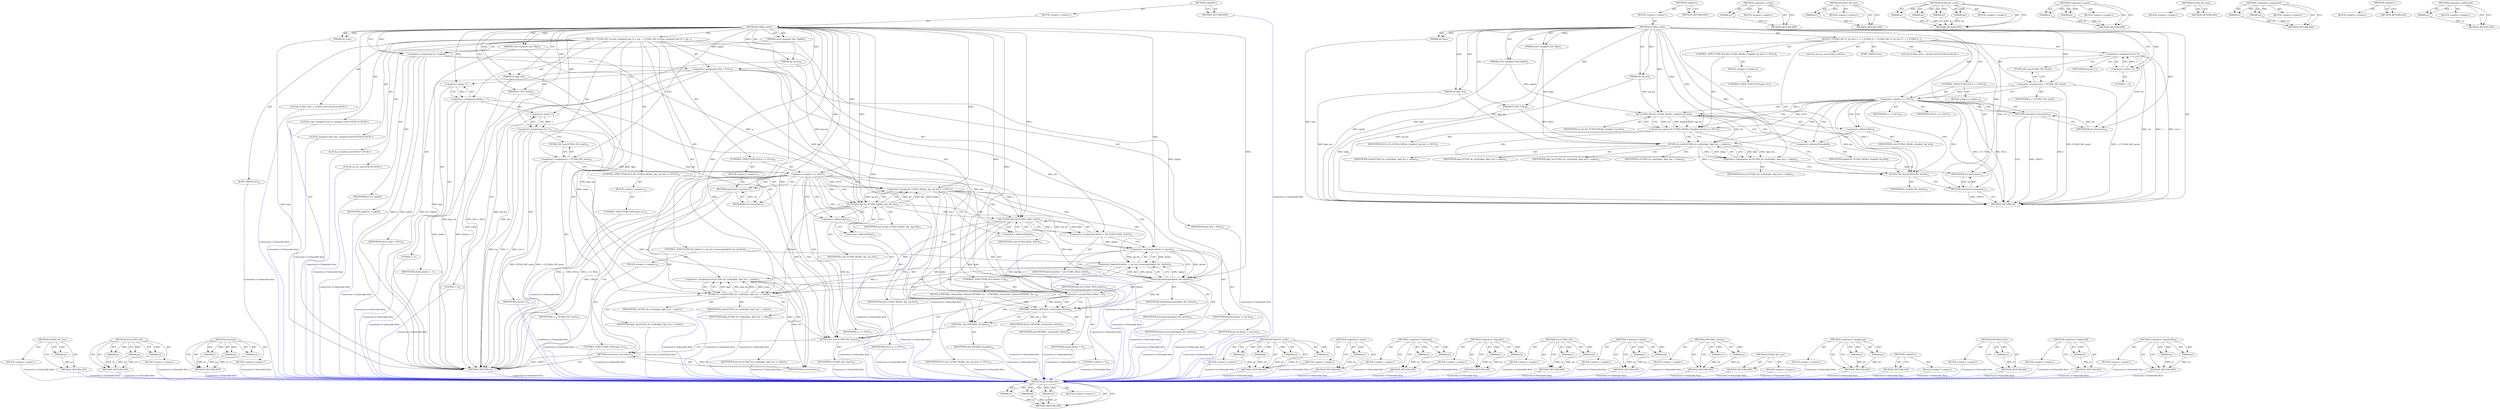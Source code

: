 digraph "&lt;operator&gt;.greaterThan" {
vulnerable_95 [label=<(METHOD,d2i_ECDSA_SIG)>];
vulnerable_96 [label=<(PARAM,p1)>];
vulnerable_97 [label=<(PARAM,p2)>];
vulnerable_98 [label=<(PARAM,p3)>];
vulnerable_99 [label=<(BLOCK,&lt;empty&gt;,&lt;empty&gt;)>];
vulnerable_100 [label=<(METHOD_RETURN,ANY)>];
vulnerable_6 [label=<(METHOD,&lt;global&gt;)<SUB>1</SUB>>];
vulnerable_7 [label=<(BLOCK,&lt;empty&gt;,&lt;empty&gt;)<SUB>1</SUB>>];
vulnerable_8 [label=<(METHOD,ECDSA_verify)<SUB>1</SUB>>];
vulnerable_9 [label=<(PARAM,int type)<SUB>1</SUB>>];
vulnerable_10 [label=<(PARAM,const unsigned char *dgst)<SUB>1</SUB>>];
vulnerable_11 [label=<(PARAM,int dgst_len)<SUB>1</SUB>>];
vulnerable_12 [label=<(PARAM,const unsigned char *sigbuf)<SUB>2</SUB>>];
vulnerable_13 [label=<(PARAM,int sig_len)<SUB>2</SUB>>];
vulnerable_14 [label=<(PARAM,EC_KEY *eckey)<SUB>2</SUB>>];
vulnerable_15 [label=<(BLOCK,{
 	ECDSA_SIG *s;
 	int ret=-1;
 
 	s = ECDSA_S...,{
 	ECDSA_SIG *s;
 	int ret=-1;
 
 	s = ECDSA_S...)<SUB>3</SUB>>];
vulnerable_16 [label="<(LOCAL,ECDSA_SIG* s: ECDSA_SIG*)<SUB>4</SUB>>"];
vulnerable_17 [label="<(LOCAL,int ret: int)<SUB>5</SUB>>"];
vulnerable_18 [label=<(&lt;operator&gt;.assignment,ret=-1)<SUB>5</SUB>>];
vulnerable_19 [label=<(IDENTIFIER,ret,ret=-1)<SUB>5</SUB>>];
vulnerable_20 [label=<(&lt;operator&gt;.minus,-1)<SUB>5</SUB>>];
vulnerable_21 [label=<(LITERAL,1,-1)<SUB>5</SUB>>];
vulnerable_22 [label=<(&lt;operator&gt;.assignment,s = ECDSA_SIG_new())<SUB>7</SUB>>];
vulnerable_23 [label=<(IDENTIFIER,s,s = ECDSA_SIG_new())<SUB>7</SUB>>];
vulnerable_24 [label=<(ECDSA_SIG_new,ECDSA_SIG_new())<SUB>7</SUB>>];
vulnerable_25 [label=<(CONTROL_STRUCTURE,IF,if (s == NULL))<SUB>8</SUB>>];
vulnerable_26 [label=<(&lt;operator&gt;.equals,s == NULL)<SUB>8</SUB>>];
vulnerable_27 [label=<(IDENTIFIER,s,s == NULL)<SUB>8</SUB>>];
vulnerable_28 [label=<(IDENTIFIER,NULL,s == NULL)<SUB>8</SUB>>];
vulnerable_29 [label=<(BLOCK,&lt;empty&gt;,&lt;empty&gt;)<SUB>8</SUB>>];
vulnerable_30 [label=<(RETURN,return(ret);,return(ret);)<SUB>8</SUB>>];
vulnerable_31 [label=<(IDENTIFIER,ret,return(ret);)<SUB>8</SUB>>];
vulnerable_32 [label=<(CONTROL_STRUCTURE,IF,if (d2i_ECDSA_SIG(&amp;s, &amp;sigbuf, sig_len) == NULL))<SUB>9</SUB>>];
vulnerable_33 [label=<(&lt;operator&gt;.equals,d2i_ECDSA_SIG(&amp;s, &amp;sigbuf, sig_len) == NULL)<SUB>9</SUB>>];
vulnerable_34 [label=<(d2i_ECDSA_SIG,d2i_ECDSA_SIG(&amp;s, &amp;sigbuf, sig_len))<SUB>9</SUB>>];
vulnerable_35 [label=<(&lt;operator&gt;.addressOf,&amp;s)<SUB>9</SUB>>];
vulnerable_36 [label=<(IDENTIFIER,s,d2i_ECDSA_SIG(&amp;s, &amp;sigbuf, sig_len))<SUB>9</SUB>>];
vulnerable_37 [label=<(&lt;operator&gt;.addressOf,&amp;sigbuf)<SUB>9</SUB>>];
vulnerable_38 [label=<(IDENTIFIER,sigbuf,d2i_ECDSA_SIG(&amp;s, &amp;sigbuf, sig_len))<SUB>9</SUB>>];
vulnerable_39 [label=<(IDENTIFIER,sig_len,d2i_ECDSA_SIG(&amp;s, &amp;sigbuf, sig_len))<SUB>9</SUB>>];
vulnerable_40 [label=<(IDENTIFIER,NULL,d2i_ECDSA_SIG(&amp;s, &amp;sigbuf, sig_len) == NULL)<SUB>9</SUB>>];
vulnerable_41 [label=<(BLOCK,&lt;empty&gt;,&lt;empty&gt;)<SUB>9</SUB>>];
vulnerable_42 [label=<(CONTROL_STRUCTURE,GOTO,goto err;)<SUB>9</SUB>>];
vulnerable_43 [label=<(&lt;operator&gt;.assignment,ret=ECDSA_do_verify(dgst, dgst_len, s, eckey))<SUB>10</SUB>>];
vulnerable_44 [label=<(IDENTIFIER,ret,ret=ECDSA_do_verify(dgst, dgst_len, s, eckey))<SUB>10</SUB>>];
vulnerable_45 [label=<(ECDSA_do_verify,ECDSA_do_verify(dgst, dgst_len, s, eckey))<SUB>10</SUB>>];
vulnerable_46 [label=<(IDENTIFIER,dgst,ECDSA_do_verify(dgst, dgst_len, s, eckey))<SUB>10</SUB>>];
vulnerable_47 [label=<(IDENTIFIER,dgst_len,ECDSA_do_verify(dgst, dgst_len, s, eckey))<SUB>10</SUB>>];
vulnerable_48 [label=<(IDENTIFIER,s,ECDSA_do_verify(dgst, dgst_len, s, eckey))<SUB>10</SUB>>];
vulnerable_49 [label=<(IDENTIFIER,eckey,ECDSA_do_verify(dgst, dgst_len, s, eckey))<SUB>10</SUB>>];
vulnerable_50 [label=<(JUMP_TARGET,err)<SUB>11</SUB>>];
vulnerable_51 [label=<(ECDSA_SIG_free,ECDSA_SIG_free(s))<SUB>12</SUB>>];
vulnerable_52 [label=<(IDENTIFIER,s,ECDSA_SIG_free(s))<SUB>12</SUB>>];
vulnerable_53 [label=<(RETURN,return(ret);,return(ret);)<SUB>13</SUB>>];
vulnerable_54 [label=<(IDENTIFIER,ret,return(ret);)<SUB>13</SUB>>];
vulnerable_55 [label=<(METHOD_RETURN,int)<SUB>1</SUB>>];
vulnerable_57 [label=<(METHOD_RETURN,ANY)<SUB>1</SUB>>];
vulnerable_83 [label=<(METHOD,&lt;operator&gt;.minus)>];
vulnerable_84 [label=<(PARAM,p1)>];
vulnerable_85 [label=<(BLOCK,&lt;empty&gt;,&lt;empty&gt;)>];
vulnerable_86 [label=<(METHOD_RETURN,ANY)>];
vulnerable_112 [label=<(METHOD,ECDSA_SIG_free)>];
vulnerable_113 [label=<(PARAM,p1)>];
vulnerable_114 [label=<(BLOCK,&lt;empty&gt;,&lt;empty&gt;)>];
vulnerable_115 [label=<(METHOD_RETURN,ANY)>];
vulnerable_105 [label=<(METHOD,ECDSA_do_verify)>];
vulnerable_106 [label=<(PARAM,p1)>];
vulnerable_107 [label=<(PARAM,p2)>];
vulnerable_108 [label=<(PARAM,p3)>];
vulnerable_109 [label=<(PARAM,p4)>];
vulnerable_110 [label=<(BLOCK,&lt;empty&gt;,&lt;empty&gt;)>];
vulnerable_111 [label=<(METHOD_RETURN,ANY)>];
vulnerable_90 [label=<(METHOD,&lt;operator&gt;.equals)>];
vulnerable_91 [label=<(PARAM,p1)>];
vulnerable_92 [label=<(PARAM,p2)>];
vulnerable_93 [label=<(BLOCK,&lt;empty&gt;,&lt;empty&gt;)>];
vulnerable_94 [label=<(METHOD_RETURN,ANY)>];
vulnerable_87 [label=<(METHOD,ECDSA_SIG_new)>];
vulnerable_88 [label=<(BLOCK,&lt;empty&gt;,&lt;empty&gt;)>];
vulnerable_89 [label=<(METHOD_RETURN,ANY)>];
vulnerable_78 [label=<(METHOD,&lt;operator&gt;.assignment)>];
vulnerable_79 [label=<(PARAM,p1)>];
vulnerable_80 [label=<(PARAM,p2)>];
vulnerable_81 [label=<(BLOCK,&lt;empty&gt;,&lt;empty&gt;)>];
vulnerable_82 [label=<(METHOD_RETURN,ANY)>];
vulnerable_72 [label=<(METHOD,&lt;global&gt;)<SUB>1</SUB>>];
vulnerable_73 [label=<(BLOCK,&lt;empty&gt;,&lt;empty&gt;)>];
vulnerable_74 [label=<(METHOD_RETURN,ANY)>];
vulnerable_101 [label=<(METHOD,&lt;operator&gt;.addressOf)>];
vulnerable_102 [label=<(PARAM,p1)>];
vulnerable_103 [label=<(BLOCK,&lt;empty&gt;,&lt;empty&gt;)>];
vulnerable_104 [label=<(METHOD_RETURN,ANY)>];
fixed_187 [label=<(METHOD,ECDSA_SIG_free)>];
fixed_188 [label=<(PARAM,p1)>];
fixed_189 [label=<(BLOCK,&lt;empty&gt;,&lt;empty&gt;)>];
fixed_190 [label=<(METHOD_RETURN,ANY)>];
fixed_135 [label=<(METHOD,d2i_ECDSA_SIG)>];
fixed_136 [label=<(PARAM,p1)>];
fixed_137 [label=<(PARAM,p2)>];
fixed_138 [label=<(PARAM,p3)>];
fixed_139 [label=<(BLOCK,&lt;empty&gt;,&lt;empty&gt;)>];
fixed_140 [label=<(METHOD_RETURN,ANY)>];
fixed_160 [label=<(METHOD,memcmp)>];
fixed_161 [label=<(PARAM,p1)>];
fixed_162 [label=<(PARAM,p2)>];
fixed_163 [label=<(PARAM,p3)>];
fixed_164 [label=<(BLOCK,&lt;empty&gt;,&lt;empty&gt;)>];
fixed_165 [label=<(METHOD_RETURN,ANY)>];
fixed_6 [label=<(METHOD,&lt;global&gt;)<SUB>1</SUB>>];
fixed_7 [label=<(BLOCK,&lt;empty&gt;,&lt;empty&gt;)<SUB>1</SUB>>];
fixed_8 [label=<(METHOD,ECDSA_verify)<SUB>1</SUB>>];
fixed_9 [label=<(PARAM,int type)<SUB>1</SUB>>];
fixed_10 [label=<(PARAM,const unsigned char *dgst)<SUB>1</SUB>>];
fixed_11 [label=<(PARAM,int dgst_len)<SUB>1</SUB>>];
fixed_12 [label=<(PARAM,const unsigned char *sigbuf)<SUB>2</SUB>>];
fixed_13 [label=<(PARAM,int sig_len)<SUB>2</SUB>>];
fixed_14 [label=<(PARAM,EC_KEY *eckey)<SUB>2</SUB>>];
fixed_15 [label=<(BLOCK,{
 	ECDSA_SIG *s;
	const unsigned char *p = sig...,{
 	ECDSA_SIG *s;
	const unsigned char *p = sig...)<SUB>3</SUB>>];
fixed_16 [label="<(LOCAL,ECDSA_SIG* s: ECDSA_SIG*)<SUB>4</SUB>>"];
fixed_17 [label="<(LOCAL,const unsigned char* p: unsigned char*)<SUB>5</SUB>>"];
fixed_18 [label=<(&lt;operator&gt;.assignment,*p = sigbuf)<SUB>5</SUB>>];
fixed_19 [label=<(IDENTIFIER,p,*p = sigbuf)<SUB>5</SUB>>];
fixed_20 [label=<(IDENTIFIER,sigbuf,*p = sigbuf)<SUB>5</SUB>>];
fixed_21 [label="<(LOCAL,unsigned char* der: unsigned char*)<SUB>6</SUB>>"];
fixed_22 [label=<(&lt;operator&gt;.assignment,*der = NULL)<SUB>6</SUB>>];
fixed_23 [label=<(IDENTIFIER,der,*der = NULL)<SUB>6</SUB>>];
fixed_24 [label=<(IDENTIFIER,NULL,*der = NULL)<SUB>6</SUB>>];
fixed_25 [label="<(LOCAL,int derlen: int)<SUB>7</SUB>>"];
fixed_26 [label=<(&lt;operator&gt;.assignment,derlen = -1)<SUB>7</SUB>>];
fixed_27 [label=<(IDENTIFIER,derlen,derlen = -1)<SUB>7</SUB>>];
fixed_28 [label=<(&lt;operator&gt;.minus,-1)<SUB>7</SUB>>];
fixed_29 [label=<(LITERAL,1,-1)<SUB>7</SUB>>];
fixed_30 [label="<(LOCAL,int ret: int)<SUB>8</SUB>>"];
fixed_31 [label=<(&lt;operator&gt;.assignment,ret=-1)<SUB>8</SUB>>];
fixed_32 [label=<(IDENTIFIER,ret,ret=-1)<SUB>8</SUB>>];
fixed_33 [label=<(&lt;operator&gt;.minus,-1)<SUB>8</SUB>>];
fixed_34 [label=<(LITERAL,1,-1)<SUB>8</SUB>>];
fixed_35 [label=<(&lt;operator&gt;.assignment,s = ECDSA_SIG_new())<SUB>10</SUB>>];
fixed_36 [label=<(IDENTIFIER,s,s = ECDSA_SIG_new())<SUB>10</SUB>>];
fixed_37 [label=<(ECDSA_SIG_new,ECDSA_SIG_new())<SUB>10</SUB>>];
fixed_38 [label=<(CONTROL_STRUCTURE,IF,if (s == NULL))<SUB>11</SUB>>];
fixed_39 [label=<(&lt;operator&gt;.equals,s == NULL)<SUB>11</SUB>>];
fixed_40 [label=<(IDENTIFIER,s,s == NULL)<SUB>11</SUB>>];
fixed_41 [label=<(IDENTIFIER,NULL,s == NULL)<SUB>11</SUB>>];
fixed_42 [label=<(BLOCK,&lt;empty&gt;,&lt;empty&gt;)<SUB>11</SUB>>];
fixed_43 [label=<(RETURN,return(ret);,return(ret);)<SUB>11</SUB>>];
fixed_44 [label=<(IDENTIFIER,ret,return(ret);)<SUB>11</SUB>>];
fixed_45 [label=<(CONTROL_STRUCTURE,IF,if (d2i_ECDSA_SIG(&amp;s, &amp;p, sig_len) == NULL))<SUB>12</SUB>>];
fixed_46 [label=<(&lt;operator&gt;.equals,d2i_ECDSA_SIG(&amp;s, &amp;p, sig_len) == NULL)<SUB>12</SUB>>];
fixed_47 [label=<(d2i_ECDSA_SIG,d2i_ECDSA_SIG(&amp;s, &amp;p, sig_len))<SUB>12</SUB>>];
fixed_48 [label=<(&lt;operator&gt;.addressOf,&amp;s)<SUB>12</SUB>>];
fixed_49 [label=<(IDENTIFIER,s,d2i_ECDSA_SIG(&amp;s, &amp;p, sig_len))<SUB>12</SUB>>];
fixed_50 [label=<(&lt;operator&gt;.addressOf,&amp;p)<SUB>12</SUB>>];
fixed_51 [label=<(IDENTIFIER,p,d2i_ECDSA_SIG(&amp;s, &amp;p, sig_len))<SUB>12</SUB>>];
fixed_52 [label=<(IDENTIFIER,sig_len,d2i_ECDSA_SIG(&amp;s, &amp;p, sig_len))<SUB>12</SUB>>];
fixed_53 [label=<(IDENTIFIER,NULL,d2i_ECDSA_SIG(&amp;s, &amp;p, sig_len) == NULL)<SUB>12</SUB>>];
fixed_54 [label=<(BLOCK,&lt;empty&gt;,&lt;empty&gt;)<SUB>12</SUB>>];
fixed_55 [label=<(CONTROL_STRUCTURE,GOTO,goto err;)<SUB>12</SUB>>];
fixed_56 [label=<(&lt;operator&gt;.assignment,derlen = i2d_ECDSA_SIG(s, &amp;der))<SUB>14</SUB>>];
fixed_57 [label=<(IDENTIFIER,derlen,derlen = i2d_ECDSA_SIG(s, &amp;der))<SUB>14</SUB>>];
fixed_58 [label=<(i2d_ECDSA_SIG,i2d_ECDSA_SIG(s, &amp;der))<SUB>14</SUB>>];
fixed_59 [label=<(IDENTIFIER,s,i2d_ECDSA_SIG(s, &amp;der))<SUB>14</SUB>>];
fixed_60 [label=<(&lt;operator&gt;.addressOf,&amp;der)<SUB>14</SUB>>];
fixed_61 [label=<(IDENTIFIER,der,i2d_ECDSA_SIG(s, &amp;der))<SUB>14</SUB>>];
fixed_62 [label=<(CONTROL_STRUCTURE,IF,if (derlen != sig_len || memcmp(sigbuf, der, derlen)))<SUB>15</SUB>>];
fixed_63 [label=<(&lt;operator&gt;.logicalOr,derlen != sig_len || memcmp(sigbuf, der, derlen))<SUB>15</SUB>>];
fixed_64 [label=<(&lt;operator&gt;.notEquals,derlen != sig_len)<SUB>15</SUB>>];
fixed_65 [label=<(IDENTIFIER,derlen,derlen != sig_len)<SUB>15</SUB>>];
fixed_66 [label=<(IDENTIFIER,sig_len,derlen != sig_len)<SUB>15</SUB>>];
fixed_67 [label=<(memcmp,memcmp(sigbuf, der, derlen))<SUB>15</SUB>>];
fixed_68 [label=<(IDENTIFIER,sigbuf,memcmp(sigbuf, der, derlen))<SUB>15</SUB>>];
fixed_69 [label=<(IDENTIFIER,der,memcmp(sigbuf, der, derlen))<SUB>15</SUB>>];
fixed_70 [label=<(IDENTIFIER,derlen,memcmp(sigbuf, der, derlen))<SUB>15</SUB>>];
fixed_71 [label=<(BLOCK,&lt;empty&gt;,&lt;empty&gt;)<SUB>16</SUB>>];
fixed_72 [label=<(CONTROL_STRUCTURE,GOTO,goto err;)<SUB>16</SUB>>];
fixed_73 [label=<(&lt;operator&gt;.assignment,ret=ECDSA_do_verify(dgst, dgst_len, s, eckey))<SUB>17</SUB>>];
fixed_74 [label=<(IDENTIFIER,ret,ret=ECDSA_do_verify(dgst, dgst_len, s, eckey))<SUB>17</SUB>>];
fixed_75 [label=<(ECDSA_do_verify,ECDSA_do_verify(dgst, dgst_len, s, eckey))<SUB>17</SUB>>];
fixed_76 [label=<(IDENTIFIER,dgst,ECDSA_do_verify(dgst, dgst_len, s, eckey))<SUB>17</SUB>>];
fixed_77 [label=<(IDENTIFIER,dgst_len,ECDSA_do_verify(dgst, dgst_len, s, eckey))<SUB>17</SUB>>];
fixed_78 [label=<(IDENTIFIER,s,ECDSA_do_verify(dgst, dgst_len, s, eckey))<SUB>17</SUB>>];
fixed_79 [label=<(IDENTIFIER,eckey,ECDSA_do_verify(dgst, dgst_len, s, eckey))<SUB>17</SUB>>];
fixed_80 [label=<(JUMP_TARGET,err)<SUB>18</SUB>>];
fixed_81 [label=<(CONTROL_STRUCTURE,IF,if (derlen &gt; 0))<SUB>19</SUB>>];
fixed_82 [label=<(&lt;operator&gt;.greaterThan,derlen &gt; 0)<SUB>19</SUB>>];
fixed_83 [label=<(IDENTIFIER,derlen,derlen &gt; 0)<SUB>19</SUB>>];
fixed_84 [label=<(LITERAL,0,derlen &gt; 0)<SUB>19</SUB>>];
fixed_85 [label=<(BLOCK,{
		OPENSSL_cleanse(der, derlen);
		OPENSSL_fre...,{
		OPENSSL_cleanse(der, derlen);
		OPENSSL_fre...)<SUB>20</SUB>>];
fixed_86 [label=<(OPENSSL_cleanse,OPENSSL_cleanse(der, derlen))<SUB>21</SUB>>];
fixed_87 [label=<(IDENTIFIER,der,OPENSSL_cleanse(der, derlen))<SUB>21</SUB>>];
fixed_88 [label=<(IDENTIFIER,derlen,OPENSSL_cleanse(der, derlen))<SUB>21</SUB>>];
fixed_89 [label=<(OPENSSL_free,OPENSSL_free(der))<SUB>22</SUB>>];
fixed_90 [label=<(IDENTIFIER,der,OPENSSL_free(der))<SUB>22</SUB>>];
fixed_91 [label=<(ECDSA_SIG_free,ECDSA_SIG_free(s))<SUB>24</SUB>>];
fixed_92 [label=<(IDENTIFIER,s,ECDSA_SIG_free(s))<SUB>24</SUB>>];
fixed_93 [label=<(RETURN,return(ret);,return(ret);)<SUB>25</SUB>>];
fixed_94 [label=<(IDENTIFIER,ret,return(ret);)<SUB>25</SUB>>];
fixed_95 [label=<(METHOD_RETURN,int)<SUB>1</SUB>>];
fixed_97 [label=<(METHOD_RETURN,ANY)<SUB>1</SUB>>];
fixed_166 [label=<(METHOD,ECDSA_do_verify)>];
fixed_167 [label=<(PARAM,p1)>];
fixed_168 [label=<(PARAM,p2)>];
fixed_169 [label=<(PARAM,p3)>];
fixed_170 [label=<(PARAM,p4)>];
fixed_171 [label=<(BLOCK,&lt;empty&gt;,&lt;empty&gt;)>];
fixed_172 [label=<(METHOD_RETURN,ANY)>];
fixed_123 [label=<(METHOD,&lt;operator&gt;.minus)>];
fixed_124 [label=<(PARAM,p1)>];
fixed_125 [label=<(BLOCK,&lt;empty&gt;,&lt;empty&gt;)>];
fixed_126 [label=<(METHOD_RETURN,ANY)>];
fixed_155 [label=<(METHOD,&lt;operator&gt;.notEquals)>];
fixed_156 [label=<(PARAM,p1)>];
fixed_157 [label=<(PARAM,p2)>];
fixed_158 [label=<(BLOCK,&lt;empty&gt;,&lt;empty&gt;)>];
fixed_159 [label=<(METHOD_RETURN,ANY)>];
fixed_150 [label=<(METHOD,&lt;operator&gt;.logicalOr)>];
fixed_151 [label=<(PARAM,p1)>];
fixed_152 [label=<(PARAM,p2)>];
fixed_153 [label=<(BLOCK,&lt;empty&gt;,&lt;empty&gt;)>];
fixed_154 [label=<(METHOD_RETURN,ANY)>];
fixed_145 [label=<(METHOD,i2d_ECDSA_SIG)>];
fixed_146 [label=<(PARAM,p1)>];
fixed_147 [label=<(PARAM,p2)>];
fixed_148 [label=<(BLOCK,&lt;empty&gt;,&lt;empty&gt;)>];
fixed_149 [label=<(METHOD_RETURN,ANY)>];
fixed_130 [label=<(METHOD,&lt;operator&gt;.equals)>];
fixed_131 [label=<(PARAM,p1)>];
fixed_132 [label=<(PARAM,p2)>];
fixed_133 [label=<(BLOCK,&lt;empty&gt;,&lt;empty&gt;)>];
fixed_134 [label=<(METHOD_RETURN,ANY)>];
fixed_178 [label=<(METHOD,OPENSSL_cleanse)>];
fixed_179 [label=<(PARAM,p1)>];
fixed_180 [label=<(PARAM,p2)>];
fixed_181 [label=<(BLOCK,&lt;empty&gt;,&lt;empty&gt;)>];
fixed_182 [label=<(METHOD_RETURN,ANY)>];
fixed_127 [label=<(METHOD,ECDSA_SIG_new)>];
fixed_128 [label=<(BLOCK,&lt;empty&gt;,&lt;empty&gt;)>];
fixed_129 [label=<(METHOD_RETURN,ANY)>];
fixed_118 [label=<(METHOD,&lt;operator&gt;.assignment)>];
fixed_119 [label=<(PARAM,p1)>];
fixed_120 [label=<(PARAM,p2)>];
fixed_121 [label=<(BLOCK,&lt;empty&gt;,&lt;empty&gt;)>];
fixed_122 [label=<(METHOD_RETURN,ANY)>];
fixed_112 [label=<(METHOD,&lt;global&gt;)<SUB>1</SUB>>];
fixed_113 [label=<(BLOCK,&lt;empty&gt;,&lt;empty&gt;)>];
fixed_114 [label=<(METHOD_RETURN,ANY)>];
fixed_183 [label=<(METHOD,OPENSSL_free)>];
fixed_184 [label=<(PARAM,p1)>];
fixed_185 [label=<(BLOCK,&lt;empty&gt;,&lt;empty&gt;)>];
fixed_186 [label=<(METHOD_RETURN,ANY)>];
fixed_141 [label=<(METHOD,&lt;operator&gt;.addressOf)>];
fixed_142 [label=<(PARAM,p1)>];
fixed_143 [label=<(BLOCK,&lt;empty&gt;,&lt;empty&gt;)>];
fixed_144 [label=<(METHOD_RETURN,ANY)>];
fixed_173 [label=<(METHOD,&lt;operator&gt;.greaterThan)>];
fixed_174 [label=<(PARAM,p1)>];
fixed_175 [label=<(PARAM,p2)>];
fixed_176 [label=<(BLOCK,&lt;empty&gt;,&lt;empty&gt;)>];
fixed_177 [label=<(METHOD_RETURN,ANY)>];
vulnerable_95 -> vulnerable_96  [key=0, label="AST: "];
vulnerable_95 -> vulnerable_96  [key=1, label="DDG: "];
vulnerable_95 -> vulnerable_99  [key=0, label="AST: "];
vulnerable_95 -> vulnerable_97  [key=0, label="AST: "];
vulnerable_95 -> vulnerable_97  [key=1, label="DDG: "];
vulnerable_95 -> vulnerable_100  [key=0, label="AST: "];
vulnerable_95 -> vulnerable_100  [key=1, label="CFG: "];
vulnerable_95 -> vulnerable_98  [key=0, label="AST: "];
vulnerable_95 -> vulnerable_98  [key=1, label="DDG: "];
vulnerable_96 -> vulnerable_100  [key=0, label="DDG: p1"];
vulnerable_97 -> vulnerable_100  [key=0, label="DDG: p2"];
vulnerable_98 -> vulnerable_100  [key=0, label="DDG: p3"];
vulnerable_6 -> vulnerable_7  [key=0, label="AST: "];
vulnerable_6 -> vulnerable_57  [key=0, label="AST: "];
vulnerable_6 -> vulnerable_57  [key=1, label="CFG: "];
vulnerable_7 -> vulnerable_8  [key=0, label="AST: "];
vulnerable_8 -> vulnerable_9  [key=0, label="AST: "];
vulnerable_8 -> vulnerable_9  [key=1, label="DDG: "];
vulnerable_8 -> vulnerable_10  [key=0, label="AST: "];
vulnerable_8 -> vulnerable_10  [key=1, label="DDG: "];
vulnerable_8 -> vulnerable_11  [key=0, label="AST: "];
vulnerable_8 -> vulnerable_11  [key=1, label="DDG: "];
vulnerable_8 -> vulnerable_12  [key=0, label="AST: "];
vulnerable_8 -> vulnerable_12  [key=1, label="DDG: "];
vulnerable_8 -> vulnerable_13  [key=0, label="AST: "];
vulnerable_8 -> vulnerable_13  [key=1, label="DDG: "];
vulnerable_8 -> vulnerable_14  [key=0, label="AST: "];
vulnerable_8 -> vulnerable_14  [key=1, label="DDG: "];
vulnerable_8 -> vulnerable_15  [key=0, label="AST: "];
vulnerable_8 -> vulnerable_55  [key=0, label="AST: "];
vulnerable_8 -> vulnerable_20  [key=0, label="CFG: "];
vulnerable_8 -> vulnerable_20  [key=1, label="DDG: "];
vulnerable_8 -> vulnerable_22  [key=0, label="DDG: "];
vulnerable_8 -> vulnerable_51  [key=0, label="DDG: "];
vulnerable_8 -> vulnerable_54  [key=0, label="DDG: "];
vulnerable_8 -> vulnerable_26  [key=0, label="DDG: "];
vulnerable_8 -> vulnerable_33  [key=0, label="DDG: "];
vulnerable_8 -> vulnerable_45  [key=0, label="DDG: "];
vulnerable_8 -> vulnerable_31  [key=0, label="DDG: "];
vulnerable_8 -> vulnerable_34  [key=0, label="DDG: "];
vulnerable_9 -> vulnerable_55  [key=0, label="DDG: type"];
vulnerable_10 -> vulnerable_55  [key=0, label="DDG: dgst"];
vulnerable_10 -> vulnerable_45  [key=0, label="DDG: dgst"];
vulnerable_11 -> vulnerable_55  [key=0, label="DDG: dgst_len"];
vulnerable_11 -> vulnerable_45  [key=0, label="DDG: dgst_len"];
vulnerable_12 -> vulnerable_55  [key=0, label="DDG: sigbuf"];
vulnerable_12 -> vulnerable_34  [key=0, label="DDG: sigbuf"];
vulnerable_13 -> vulnerable_55  [key=0, label="DDG: sig_len"];
vulnerable_13 -> vulnerable_34  [key=0, label="DDG: sig_len"];
vulnerable_14 -> vulnerable_55  [key=0, label="DDG: eckey"];
vulnerable_14 -> vulnerable_45  [key=0, label="DDG: eckey"];
vulnerable_15 -> vulnerable_16  [key=0, label="AST: "];
vulnerable_15 -> vulnerable_17  [key=0, label="AST: "];
vulnerable_15 -> vulnerable_18  [key=0, label="AST: "];
vulnerable_15 -> vulnerable_22  [key=0, label="AST: "];
vulnerable_15 -> vulnerable_25  [key=0, label="AST: "];
vulnerable_15 -> vulnerable_32  [key=0, label="AST: "];
vulnerable_15 -> vulnerable_43  [key=0, label="AST: "];
vulnerable_15 -> vulnerable_50  [key=0, label="AST: "];
vulnerable_15 -> vulnerable_51  [key=0, label="AST: "];
vulnerable_15 -> vulnerable_53  [key=0, label="AST: "];
vulnerable_18 -> vulnerable_19  [key=0, label="AST: "];
vulnerable_18 -> vulnerable_20  [key=0, label="AST: "];
vulnerable_18 -> vulnerable_24  [key=0, label="CFG: "];
vulnerable_18 -> vulnerable_55  [key=0, label="DDG: ret"];
vulnerable_18 -> vulnerable_55  [key=1, label="DDG: -1"];
vulnerable_18 -> vulnerable_55  [key=2, label="DDG: ret=-1"];
vulnerable_18 -> vulnerable_54  [key=0, label="DDG: ret"];
vulnerable_18 -> vulnerable_31  [key=0, label="DDG: ret"];
vulnerable_20 -> vulnerable_21  [key=0, label="AST: "];
vulnerable_20 -> vulnerable_18  [key=0, label="CFG: "];
vulnerable_20 -> vulnerable_18  [key=1, label="DDG: 1"];
vulnerable_22 -> vulnerable_23  [key=0, label="AST: "];
vulnerable_22 -> vulnerable_24  [key=0, label="AST: "];
vulnerable_22 -> vulnerable_26  [key=0, label="CFG: "];
vulnerable_22 -> vulnerable_26  [key=1, label="DDG: s"];
vulnerable_22 -> vulnerable_55  [key=0, label="DDG: ECDSA_SIG_new()"];
vulnerable_22 -> vulnerable_55  [key=1, label="DDG: s = ECDSA_SIG_new()"];
vulnerable_24 -> vulnerable_22  [key=0, label="CFG: "];
vulnerable_25 -> vulnerable_26  [key=0, label="AST: "];
vulnerable_25 -> vulnerable_29  [key=0, label="AST: "];
vulnerable_26 -> vulnerable_27  [key=0, label="AST: "];
vulnerable_26 -> vulnerable_28  [key=0, label="AST: "];
vulnerable_26 -> vulnerable_30  [key=0, label="CFG: "];
vulnerable_26 -> vulnerable_30  [key=1, label="CDG: "];
vulnerable_26 -> vulnerable_35  [key=0, label="CFG: "];
vulnerable_26 -> vulnerable_35  [key=1, label="CDG: "];
vulnerable_26 -> vulnerable_55  [key=0, label="DDG: s"];
vulnerable_26 -> vulnerable_55  [key=1, label="DDG: NULL"];
vulnerable_26 -> vulnerable_55  [key=2, label="DDG: s == NULL"];
vulnerable_26 -> vulnerable_51  [key=0, label="DDG: s"];
vulnerable_26 -> vulnerable_51  [key=1, label="CDG: "];
vulnerable_26 -> vulnerable_33  [key=0, label="DDG: NULL"];
vulnerable_26 -> vulnerable_33  [key=1, label="CDG: "];
vulnerable_26 -> vulnerable_45  [key=0, label="DDG: s"];
vulnerable_26 -> vulnerable_34  [key=0, label="DDG: s"];
vulnerable_26 -> vulnerable_34  [key=1, label="CDG: "];
vulnerable_26 -> vulnerable_37  [key=0, label="CDG: "];
vulnerable_26 -> vulnerable_53  [key=0, label="CDG: "];
vulnerable_29 -> vulnerable_30  [key=0, label="AST: "];
vulnerable_30 -> vulnerable_31  [key=0, label="AST: "];
vulnerable_30 -> vulnerable_55  [key=0, label="CFG: "];
vulnerable_30 -> vulnerable_55  [key=1, label="DDG: &lt;RET&gt;"];
vulnerable_31 -> vulnerable_30  [key=0, label="DDG: ret"];
vulnerable_32 -> vulnerable_33  [key=0, label="AST: "];
vulnerable_32 -> vulnerable_41  [key=0, label="AST: "];
vulnerable_33 -> vulnerable_34  [key=0, label="AST: "];
vulnerable_33 -> vulnerable_40  [key=0, label="AST: "];
vulnerable_33 -> vulnerable_51  [key=0, label="CFG: "];
vulnerable_33 -> vulnerable_45  [key=0, label="CFG: "];
vulnerable_33 -> vulnerable_45  [key=1, label="CDG: "];
vulnerable_33 -> vulnerable_43  [key=0, label="CDG: "];
vulnerable_34 -> vulnerable_35  [key=0, label="AST: "];
vulnerable_34 -> vulnerable_37  [key=0, label="AST: "];
vulnerable_34 -> vulnerable_39  [key=0, label="AST: "];
vulnerable_34 -> vulnerable_33  [key=0, label="CFG: "];
vulnerable_34 -> vulnerable_33  [key=1, label="DDG: &amp;s"];
vulnerable_34 -> vulnerable_33  [key=2, label="DDG: &amp;sigbuf"];
vulnerable_34 -> vulnerable_33  [key=3, label="DDG: sig_len"];
vulnerable_34 -> vulnerable_51  [key=0, label="DDG: &amp;s"];
vulnerable_34 -> vulnerable_45  [key=0, label="DDG: &amp;s"];
vulnerable_35 -> vulnerable_36  [key=0, label="AST: "];
vulnerable_35 -> vulnerable_37  [key=0, label="CFG: "];
vulnerable_37 -> vulnerable_38  [key=0, label="AST: "];
vulnerable_37 -> vulnerable_34  [key=0, label="CFG: "];
vulnerable_41 -> vulnerable_42  [key=0, label="AST: "];
vulnerable_43 -> vulnerable_44  [key=0, label="AST: "];
vulnerable_43 -> vulnerable_45  [key=0, label="AST: "];
vulnerable_43 -> vulnerable_51  [key=0, label="CFG: "];
vulnerable_43 -> vulnerable_54  [key=0, label="DDG: ret"];
vulnerable_45 -> vulnerable_46  [key=0, label="AST: "];
vulnerable_45 -> vulnerable_47  [key=0, label="AST: "];
vulnerable_45 -> vulnerable_48  [key=0, label="AST: "];
vulnerable_45 -> vulnerable_49  [key=0, label="AST: "];
vulnerable_45 -> vulnerable_43  [key=0, label="CFG: "];
vulnerable_45 -> vulnerable_43  [key=1, label="DDG: dgst"];
vulnerable_45 -> vulnerable_43  [key=2, label="DDG: dgst_len"];
vulnerable_45 -> vulnerable_43  [key=3, label="DDG: s"];
vulnerable_45 -> vulnerable_43  [key=4, label="DDG: eckey"];
vulnerable_45 -> vulnerable_51  [key=0, label="DDG: s"];
vulnerable_51 -> vulnerable_52  [key=0, label="AST: "];
vulnerable_51 -> vulnerable_53  [key=0, label="CFG: "];
vulnerable_53 -> vulnerable_54  [key=0, label="AST: "];
vulnerable_53 -> vulnerable_55  [key=0, label="CFG: "];
vulnerable_53 -> vulnerable_55  [key=1, label="DDG: &lt;RET&gt;"];
vulnerable_54 -> vulnerable_53  [key=0, label="DDG: ret"];
vulnerable_83 -> vulnerable_84  [key=0, label="AST: "];
vulnerable_83 -> vulnerable_84  [key=1, label="DDG: "];
vulnerable_83 -> vulnerable_85  [key=0, label="AST: "];
vulnerable_83 -> vulnerable_86  [key=0, label="AST: "];
vulnerable_83 -> vulnerable_86  [key=1, label="CFG: "];
vulnerable_84 -> vulnerable_86  [key=0, label="DDG: p1"];
vulnerable_112 -> vulnerable_113  [key=0, label="AST: "];
vulnerable_112 -> vulnerable_113  [key=1, label="DDG: "];
vulnerable_112 -> vulnerable_114  [key=0, label="AST: "];
vulnerable_112 -> vulnerable_115  [key=0, label="AST: "];
vulnerable_112 -> vulnerable_115  [key=1, label="CFG: "];
vulnerable_113 -> vulnerable_115  [key=0, label="DDG: p1"];
vulnerable_105 -> vulnerable_106  [key=0, label="AST: "];
vulnerable_105 -> vulnerable_106  [key=1, label="DDG: "];
vulnerable_105 -> vulnerable_110  [key=0, label="AST: "];
vulnerable_105 -> vulnerable_107  [key=0, label="AST: "];
vulnerable_105 -> vulnerable_107  [key=1, label="DDG: "];
vulnerable_105 -> vulnerable_111  [key=0, label="AST: "];
vulnerable_105 -> vulnerable_111  [key=1, label="CFG: "];
vulnerable_105 -> vulnerable_108  [key=0, label="AST: "];
vulnerable_105 -> vulnerable_108  [key=1, label="DDG: "];
vulnerable_105 -> vulnerable_109  [key=0, label="AST: "];
vulnerable_105 -> vulnerable_109  [key=1, label="DDG: "];
vulnerable_106 -> vulnerable_111  [key=0, label="DDG: p1"];
vulnerable_107 -> vulnerable_111  [key=0, label="DDG: p2"];
vulnerable_108 -> vulnerable_111  [key=0, label="DDG: p3"];
vulnerable_109 -> vulnerable_111  [key=0, label="DDG: p4"];
vulnerable_90 -> vulnerable_91  [key=0, label="AST: "];
vulnerable_90 -> vulnerable_91  [key=1, label="DDG: "];
vulnerable_90 -> vulnerable_93  [key=0, label="AST: "];
vulnerable_90 -> vulnerable_92  [key=0, label="AST: "];
vulnerable_90 -> vulnerable_92  [key=1, label="DDG: "];
vulnerable_90 -> vulnerable_94  [key=0, label="AST: "];
vulnerable_90 -> vulnerable_94  [key=1, label="CFG: "];
vulnerable_91 -> vulnerable_94  [key=0, label="DDG: p1"];
vulnerable_92 -> vulnerable_94  [key=0, label="DDG: p2"];
vulnerable_87 -> vulnerable_88  [key=0, label="AST: "];
vulnerable_87 -> vulnerable_89  [key=0, label="AST: "];
vulnerable_87 -> vulnerable_89  [key=1, label="CFG: "];
vulnerable_78 -> vulnerable_79  [key=0, label="AST: "];
vulnerable_78 -> vulnerable_79  [key=1, label="DDG: "];
vulnerable_78 -> vulnerable_81  [key=0, label="AST: "];
vulnerable_78 -> vulnerable_80  [key=0, label="AST: "];
vulnerable_78 -> vulnerable_80  [key=1, label="DDG: "];
vulnerable_78 -> vulnerable_82  [key=0, label="AST: "];
vulnerable_78 -> vulnerable_82  [key=1, label="CFG: "];
vulnerable_79 -> vulnerable_82  [key=0, label="DDG: p1"];
vulnerable_80 -> vulnerable_82  [key=0, label="DDG: p2"];
vulnerable_72 -> vulnerable_73  [key=0, label="AST: "];
vulnerable_72 -> vulnerable_74  [key=0, label="AST: "];
vulnerable_72 -> vulnerable_74  [key=1, label="CFG: "];
vulnerable_101 -> vulnerable_102  [key=0, label="AST: "];
vulnerable_101 -> vulnerable_102  [key=1, label="DDG: "];
vulnerable_101 -> vulnerable_103  [key=0, label="AST: "];
vulnerable_101 -> vulnerable_104  [key=0, label="AST: "];
vulnerable_101 -> vulnerable_104  [key=1, label="CFG: "];
vulnerable_102 -> vulnerable_104  [key=0, label="DDG: p1"];
fixed_187 -> fixed_188  [key=0, label="AST: "];
fixed_187 -> fixed_188  [key=1, label="DDG: "];
fixed_187 -> fixed_189  [key=0, label="AST: "];
fixed_187 -> fixed_190  [key=0, label="AST: "];
fixed_187 -> fixed_190  [key=1, label="CFG: "];
fixed_188 -> fixed_190  [key=0, label="DDG: p1"];
fixed_189 -> vulnerable_95  [color=blue, key=0, label="Connection to Vulnerable Root", penwidth="2.0", style=dashed];
fixed_190 -> vulnerable_95  [color=blue, key=0, label="Connection to Vulnerable Root", penwidth="2.0", style=dashed];
fixed_135 -> fixed_136  [key=0, label="AST: "];
fixed_135 -> fixed_136  [key=1, label="DDG: "];
fixed_135 -> fixed_139  [key=0, label="AST: "];
fixed_135 -> fixed_137  [key=0, label="AST: "];
fixed_135 -> fixed_137  [key=1, label="DDG: "];
fixed_135 -> fixed_140  [key=0, label="AST: "];
fixed_135 -> fixed_140  [key=1, label="CFG: "];
fixed_135 -> fixed_138  [key=0, label="AST: "];
fixed_135 -> fixed_138  [key=1, label="DDG: "];
fixed_136 -> fixed_140  [key=0, label="DDG: p1"];
fixed_137 -> fixed_140  [key=0, label="DDG: p2"];
fixed_138 -> fixed_140  [key=0, label="DDG: p3"];
fixed_139 -> vulnerable_95  [color=blue, key=0, label="Connection to Vulnerable Root", penwidth="2.0", style=dashed];
fixed_140 -> vulnerable_95  [color=blue, key=0, label="Connection to Vulnerable Root", penwidth="2.0", style=dashed];
fixed_160 -> fixed_161  [key=0, label="AST: "];
fixed_160 -> fixed_161  [key=1, label="DDG: "];
fixed_160 -> fixed_164  [key=0, label="AST: "];
fixed_160 -> fixed_162  [key=0, label="AST: "];
fixed_160 -> fixed_162  [key=1, label="DDG: "];
fixed_160 -> fixed_165  [key=0, label="AST: "];
fixed_160 -> fixed_165  [key=1, label="CFG: "];
fixed_160 -> fixed_163  [key=0, label="AST: "];
fixed_160 -> fixed_163  [key=1, label="DDG: "];
fixed_161 -> fixed_165  [key=0, label="DDG: p1"];
fixed_162 -> fixed_165  [key=0, label="DDG: p2"];
fixed_163 -> fixed_165  [key=0, label="DDG: p3"];
fixed_164 -> vulnerable_95  [color=blue, key=0, label="Connection to Vulnerable Root", penwidth="2.0", style=dashed];
fixed_165 -> vulnerable_95  [color=blue, key=0, label="Connection to Vulnerable Root", penwidth="2.0", style=dashed];
fixed_6 -> fixed_7  [key=0, label="AST: "];
fixed_6 -> fixed_97  [key=0, label="AST: "];
fixed_6 -> fixed_97  [key=1, label="CFG: "];
fixed_7 -> fixed_8  [key=0, label="AST: "];
fixed_8 -> fixed_9  [key=0, label="AST: "];
fixed_8 -> fixed_9  [key=1, label="DDG: "];
fixed_8 -> fixed_10  [key=0, label="AST: "];
fixed_8 -> fixed_10  [key=1, label="DDG: "];
fixed_8 -> fixed_11  [key=0, label="AST: "];
fixed_8 -> fixed_11  [key=1, label="DDG: "];
fixed_8 -> fixed_12  [key=0, label="AST: "];
fixed_8 -> fixed_12  [key=1, label="DDG: "];
fixed_8 -> fixed_13  [key=0, label="AST: "];
fixed_8 -> fixed_13  [key=1, label="DDG: "];
fixed_8 -> fixed_14  [key=0, label="AST: "];
fixed_8 -> fixed_14  [key=1, label="DDG: "];
fixed_8 -> fixed_15  [key=0, label="AST: "];
fixed_8 -> fixed_95  [key=0, label="AST: "];
fixed_8 -> fixed_18  [key=0, label="CFG: "];
fixed_8 -> fixed_18  [key=1, label="DDG: "];
fixed_8 -> fixed_22  [key=0, label="DDG: "];
fixed_8 -> fixed_35  [key=0, label="DDG: "];
fixed_8 -> fixed_91  [key=0, label="DDG: "];
fixed_8 -> fixed_94  [key=0, label="DDG: "];
fixed_8 -> fixed_28  [key=0, label="DDG: "];
fixed_8 -> fixed_33  [key=0, label="DDG: "];
fixed_8 -> fixed_39  [key=0, label="DDG: "];
fixed_8 -> fixed_46  [key=0, label="DDG: "];
fixed_8 -> fixed_58  [key=0, label="DDG: "];
fixed_8 -> fixed_75  [key=0, label="DDG: "];
fixed_8 -> fixed_82  [key=0, label="DDG: "];
fixed_8 -> fixed_44  [key=0, label="DDG: "];
fixed_8 -> fixed_47  [key=0, label="DDG: "];
fixed_8 -> fixed_64  [key=0, label="DDG: "];
fixed_8 -> fixed_67  [key=0, label="DDG: "];
fixed_8 -> fixed_86  [key=0, label="DDG: "];
fixed_8 -> fixed_89  [key=0, label="DDG: "];
fixed_9 -> fixed_95  [key=0, label="DDG: type"];
fixed_10 -> fixed_95  [key=0, label="DDG: dgst"];
fixed_10 -> fixed_75  [key=0, label="DDG: dgst"];
fixed_11 -> fixed_95  [key=0, label="DDG: dgst_len"];
fixed_11 -> fixed_75  [key=0, label="DDG: dgst_len"];
fixed_12 -> fixed_18  [key=0, label="DDG: sigbuf"];
fixed_12 -> fixed_67  [key=0, label="DDG: sigbuf"];
fixed_13 -> fixed_95  [key=0, label="DDG: sig_len"];
fixed_13 -> fixed_47  [key=0, label="DDG: sig_len"];
fixed_14 -> fixed_95  [key=0, label="DDG: eckey"];
fixed_14 -> fixed_75  [key=0, label="DDG: eckey"];
fixed_15 -> fixed_16  [key=0, label="AST: "];
fixed_15 -> fixed_17  [key=0, label="AST: "];
fixed_15 -> fixed_18  [key=0, label="AST: "];
fixed_15 -> fixed_21  [key=0, label="AST: "];
fixed_15 -> fixed_22  [key=0, label="AST: "];
fixed_15 -> fixed_25  [key=0, label="AST: "];
fixed_15 -> fixed_26  [key=0, label="AST: "];
fixed_15 -> fixed_30  [key=0, label="AST: "];
fixed_15 -> fixed_31  [key=0, label="AST: "];
fixed_15 -> fixed_35  [key=0, label="AST: "];
fixed_15 -> fixed_38  [key=0, label="AST: "];
fixed_15 -> fixed_45  [key=0, label="AST: "];
fixed_15 -> fixed_56  [key=0, label="AST: "];
fixed_15 -> fixed_62  [key=0, label="AST: "];
fixed_15 -> fixed_73  [key=0, label="AST: "];
fixed_15 -> fixed_80  [key=0, label="AST: "];
fixed_15 -> fixed_81  [key=0, label="AST: "];
fixed_15 -> fixed_91  [key=0, label="AST: "];
fixed_15 -> fixed_93  [key=0, label="AST: "];
fixed_16 -> vulnerable_95  [color=blue, key=0, label="Connection to Vulnerable Root", penwidth="2.0", style=dashed];
fixed_17 -> vulnerable_95  [color=blue, key=0, label="Connection to Vulnerable Root", penwidth="2.0", style=dashed];
fixed_18 -> fixed_19  [key=0, label="AST: "];
fixed_18 -> fixed_20  [key=0, label="AST: "];
fixed_18 -> fixed_22  [key=0, label="CFG: "];
fixed_18 -> fixed_95  [key=0, label="DDG: p"];
fixed_18 -> fixed_95  [key=1, label="DDG: sigbuf"];
fixed_18 -> fixed_95  [key=2, label="DDG: *p = sigbuf"];
fixed_18 -> fixed_47  [key=0, label="DDG: p"];
fixed_19 -> vulnerable_95  [color=blue, key=0, label="Connection to Vulnerable Root", penwidth="2.0", style=dashed];
fixed_20 -> vulnerable_95  [color=blue, key=0, label="Connection to Vulnerable Root", penwidth="2.0", style=dashed];
fixed_21 -> vulnerable_95  [color=blue, key=0, label="Connection to Vulnerable Root", penwidth="2.0", style=dashed];
fixed_22 -> fixed_23  [key=0, label="AST: "];
fixed_22 -> fixed_24  [key=0, label="AST: "];
fixed_22 -> fixed_28  [key=0, label="CFG: "];
fixed_22 -> fixed_95  [key=0, label="DDG: der"];
fixed_22 -> fixed_95  [key=1, label="DDG: *der = NULL"];
fixed_22 -> fixed_58  [key=0, label="DDG: der"];
fixed_22 -> fixed_67  [key=0, label="DDG: der"];
fixed_22 -> fixed_86  [key=0, label="DDG: der"];
fixed_23 -> vulnerable_95  [color=blue, key=0, label="Connection to Vulnerable Root", penwidth="2.0", style=dashed];
fixed_24 -> vulnerable_95  [color=blue, key=0, label="Connection to Vulnerable Root", penwidth="2.0", style=dashed];
fixed_25 -> vulnerable_95  [color=blue, key=0, label="Connection to Vulnerable Root", penwidth="2.0", style=dashed];
fixed_26 -> fixed_27  [key=0, label="AST: "];
fixed_26 -> fixed_28  [key=0, label="AST: "];
fixed_26 -> fixed_33  [key=0, label="CFG: "];
fixed_26 -> fixed_95  [key=0, label="DDG: derlen"];
fixed_26 -> fixed_95  [key=1, label="DDG: derlen = -1"];
fixed_26 -> fixed_82  [key=0, label="DDG: derlen"];
fixed_27 -> vulnerable_95  [color=blue, key=0, label="Connection to Vulnerable Root", penwidth="2.0", style=dashed];
fixed_28 -> fixed_29  [key=0, label="AST: "];
fixed_28 -> fixed_26  [key=0, label="CFG: "];
fixed_28 -> fixed_26  [key=1, label="DDG: 1"];
fixed_29 -> vulnerable_95  [color=blue, key=0, label="Connection to Vulnerable Root", penwidth="2.0", style=dashed];
fixed_30 -> vulnerable_95  [color=blue, key=0, label="Connection to Vulnerable Root", penwidth="2.0", style=dashed];
fixed_31 -> fixed_32  [key=0, label="AST: "];
fixed_31 -> fixed_33  [key=0, label="AST: "];
fixed_31 -> fixed_37  [key=0, label="CFG: "];
fixed_31 -> fixed_95  [key=0, label="DDG: ret"];
fixed_31 -> fixed_95  [key=1, label="DDG: -1"];
fixed_31 -> fixed_95  [key=2, label="DDG: ret=-1"];
fixed_31 -> fixed_94  [key=0, label="DDG: ret"];
fixed_31 -> fixed_44  [key=0, label="DDG: ret"];
fixed_32 -> vulnerable_95  [color=blue, key=0, label="Connection to Vulnerable Root", penwidth="2.0", style=dashed];
fixed_33 -> fixed_34  [key=0, label="AST: "];
fixed_33 -> fixed_31  [key=0, label="CFG: "];
fixed_33 -> fixed_31  [key=1, label="DDG: 1"];
fixed_34 -> vulnerable_95  [color=blue, key=0, label="Connection to Vulnerable Root", penwidth="2.0", style=dashed];
fixed_35 -> fixed_36  [key=0, label="AST: "];
fixed_35 -> fixed_37  [key=0, label="AST: "];
fixed_35 -> fixed_39  [key=0, label="CFG: "];
fixed_35 -> fixed_39  [key=1, label="DDG: s"];
fixed_35 -> fixed_95  [key=0, label="DDG: ECDSA_SIG_new()"];
fixed_35 -> fixed_95  [key=1, label="DDG: s = ECDSA_SIG_new()"];
fixed_36 -> vulnerable_95  [color=blue, key=0, label="Connection to Vulnerable Root", penwidth="2.0", style=dashed];
fixed_37 -> fixed_35  [key=0, label="CFG: "];
fixed_38 -> fixed_39  [key=0, label="AST: "];
fixed_38 -> fixed_42  [key=0, label="AST: "];
fixed_39 -> fixed_40  [key=0, label="AST: "];
fixed_39 -> fixed_41  [key=0, label="AST: "];
fixed_39 -> fixed_43  [key=0, label="CFG: "];
fixed_39 -> fixed_43  [key=1, label="CDG: "];
fixed_39 -> fixed_48  [key=0, label="CFG: "];
fixed_39 -> fixed_48  [key=1, label="CDG: "];
fixed_39 -> fixed_95  [key=0, label="DDG: s"];
fixed_39 -> fixed_95  [key=1, label="DDG: NULL"];
fixed_39 -> fixed_95  [key=2, label="DDG: s == NULL"];
fixed_39 -> fixed_91  [key=0, label="DDG: s"];
fixed_39 -> fixed_91  [key=1, label="CDG: "];
fixed_39 -> fixed_46  [key=0, label="DDG: NULL"];
fixed_39 -> fixed_46  [key=1, label="CDG: "];
fixed_39 -> fixed_58  [key=0, label="DDG: s"];
fixed_39 -> fixed_47  [key=0, label="DDG: s"];
fixed_39 -> fixed_47  [key=1, label="CDG: "];
fixed_39 -> fixed_50  [key=0, label="CDG: "];
fixed_39 -> fixed_82  [key=0, label="CDG: "];
fixed_39 -> fixed_93  [key=0, label="CDG: "];
fixed_40 -> vulnerable_95  [color=blue, key=0, label="Connection to Vulnerable Root", penwidth="2.0", style=dashed];
fixed_41 -> vulnerable_95  [color=blue, key=0, label="Connection to Vulnerable Root", penwidth="2.0", style=dashed];
fixed_42 -> fixed_43  [key=0, label="AST: "];
fixed_43 -> fixed_44  [key=0, label="AST: "];
fixed_43 -> fixed_95  [key=0, label="CFG: "];
fixed_43 -> fixed_95  [key=1, label="DDG: &lt;RET&gt;"];
fixed_44 -> fixed_43  [key=0, label="DDG: ret"];
fixed_45 -> fixed_46  [key=0, label="AST: "];
fixed_45 -> fixed_54  [key=0, label="AST: "];
fixed_46 -> fixed_47  [key=0, label="AST: "];
fixed_46 -> fixed_53  [key=0, label="AST: "];
fixed_46 -> fixed_82  [key=0, label="CFG: "];
fixed_46 -> fixed_60  [key=0, label="CFG: "];
fixed_46 -> fixed_60  [key=1, label="CDG: "];
fixed_46 -> fixed_58  [key=0, label="CDG: "];
fixed_46 -> fixed_64  [key=0, label="CDG: "];
fixed_46 -> fixed_56  [key=0, label="CDG: "];
fixed_46 -> fixed_63  [key=0, label="CDG: "];
fixed_47 -> fixed_48  [key=0, label="AST: "];
fixed_47 -> fixed_50  [key=0, label="AST: "];
fixed_47 -> fixed_52  [key=0, label="AST: "];
fixed_47 -> fixed_46  [key=0, label="CFG: "];
fixed_47 -> fixed_46  [key=1, label="DDG: &amp;s"];
fixed_47 -> fixed_46  [key=2, label="DDG: &amp;p"];
fixed_47 -> fixed_46  [key=3, label="DDG: sig_len"];
fixed_47 -> fixed_91  [key=0, label="DDG: &amp;s"];
fixed_47 -> fixed_58  [key=0, label="DDG: &amp;s"];
fixed_47 -> fixed_75  [key=0, label="DDG: &amp;s"];
fixed_47 -> fixed_64  [key=0, label="DDG: sig_len"];
fixed_48 -> fixed_49  [key=0, label="AST: "];
fixed_48 -> fixed_50  [key=0, label="CFG: "];
fixed_49 -> vulnerable_95  [color=blue, key=0, label="Connection to Vulnerable Root", penwidth="2.0", style=dashed];
fixed_50 -> fixed_51  [key=0, label="AST: "];
fixed_50 -> fixed_47  [key=0, label="CFG: "];
fixed_51 -> vulnerable_95  [color=blue, key=0, label="Connection to Vulnerable Root", penwidth="2.0", style=dashed];
fixed_52 -> vulnerable_95  [color=blue, key=0, label="Connection to Vulnerable Root", penwidth="2.0", style=dashed];
fixed_53 -> vulnerable_95  [color=blue, key=0, label="Connection to Vulnerable Root", penwidth="2.0", style=dashed];
fixed_54 -> fixed_55  [key=0, label="AST: "];
fixed_55 -> vulnerable_95  [color=blue, key=0, label="Connection to Vulnerable Root", penwidth="2.0", style=dashed];
fixed_56 -> fixed_57  [key=0, label="AST: "];
fixed_56 -> fixed_58  [key=0, label="AST: "];
fixed_56 -> fixed_64  [key=0, label="CFG: "];
fixed_56 -> fixed_64  [key=1, label="DDG: derlen"];
fixed_57 -> vulnerable_95  [color=blue, key=0, label="Connection to Vulnerable Root", penwidth="2.0", style=dashed];
fixed_58 -> fixed_59  [key=0, label="AST: "];
fixed_58 -> fixed_60  [key=0, label="AST: "];
fixed_58 -> fixed_56  [key=0, label="CFG: "];
fixed_58 -> fixed_56  [key=1, label="DDG: s"];
fixed_58 -> fixed_56  [key=2, label="DDG: &amp;der"];
fixed_58 -> fixed_91  [key=0, label="DDG: s"];
fixed_58 -> fixed_75  [key=0, label="DDG: s"];
fixed_58 -> fixed_67  [key=0, label="DDG: &amp;der"];
fixed_58 -> fixed_86  [key=0, label="DDG: &amp;der"];
fixed_58 -> fixed_89  [key=0, label="DDG: &amp;der"];
fixed_59 -> vulnerable_95  [color=blue, key=0, label="Connection to Vulnerable Root", penwidth="2.0", style=dashed];
fixed_60 -> fixed_61  [key=0, label="AST: "];
fixed_60 -> fixed_58  [key=0, label="CFG: "];
fixed_61 -> vulnerable_95  [color=blue, key=0, label="Connection to Vulnerable Root", penwidth="2.0", style=dashed];
fixed_62 -> fixed_63  [key=0, label="AST: "];
fixed_62 -> fixed_71  [key=0, label="AST: "];
fixed_63 -> fixed_64  [key=0, label="AST: "];
fixed_63 -> fixed_67  [key=0, label="AST: "];
fixed_63 -> fixed_82  [key=0, label="CFG: "];
fixed_63 -> fixed_75  [key=0, label="CFG: "];
fixed_63 -> fixed_75  [key=1, label="CDG: "];
fixed_63 -> fixed_73  [key=0, label="CDG: "];
fixed_64 -> fixed_65  [key=0, label="AST: "];
fixed_64 -> fixed_66  [key=0, label="AST: "];
fixed_64 -> fixed_63  [key=0, label="CFG: "];
fixed_64 -> fixed_63  [key=1, label="DDG: derlen"];
fixed_64 -> fixed_63  [key=2, label="DDG: sig_len"];
fixed_64 -> fixed_67  [key=0, label="CFG: "];
fixed_64 -> fixed_67  [key=1, label="DDG: derlen"];
fixed_64 -> fixed_67  [key=2, label="CDG: "];
fixed_64 -> fixed_82  [key=0, label="DDG: derlen"];
fixed_65 -> vulnerable_95  [color=blue, key=0, label="Connection to Vulnerable Root", penwidth="2.0", style=dashed];
fixed_66 -> vulnerable_95  [color=blue, key=0, label="Connection to Vulnerable Root", penwidth="2.0", style=dashed];
fixed_67 -> fixed_68  [key=0, label="AST: "];
fixed_67 -> fixed_69  [key=0, label="AST: "];
fixed_67 -> fixed_70  [key=0, label="AST: "];
fixed_67 -> fixed_63  [key=0, label="CFG: "];
fixed_67 -> fixed_63  [key=1, label="DDG: sigbuf"];
fixed_67 -> fixed_63  [key=2, label="DDG: der"];
fixed_67 -> fixed_63  [key=3, label="DDG: derlen"];
fixed_67 -> fixed_82  [key=0, label="DDG: derlen"];
fixed_67 -> fixed_86  [key=0, label="DDG: der"];
fixed_68 -> vulnerable_95  [color=blue, key=0, label="Connection to Vulnerable Root", penwidth="2.0", style=dashed];
fixed_69 -> vulnerable_95  [color=blue, key=0, label="Connection to Vulnerable Root", penwidth="2.0", style=dashed];
fixed_70 -> vulnerable_95  [color=blue, key=0, label="Connection to Vulnerable Root", penwidth="2.0", style=dashed];
fixed_71 -> fixed_72  [key=0, label="AST: "];
fixed_72 -> vulnerable_95  [color=blue, key=0, label="Connection to Vulnerable Root", penwidth="2.0", style=dashed];
fixed_73 -> fixed_74  [key=0, label="AST: "];
fixed_73 -> fixed_75  [key=0, label="AST: "];
fixed_73 -> fixed_82  [key=0, label="CFG: "];
fixed_73 -> fixed_94  [key=0, label="DDG: ret"];
fixed_74 -> vulnerable_95  [color=blue, key=0, label="Connection to Vulnerable Root", penwidth="2.0", style=dashed];
fixed_75 -> fixed_76  [key=0, label="AST: "];
fixed_75 -> fixed_77  [key=0, label="AST: "];
fixed_75 -> fixed_78  [key=0, label="AST: "];
fixed_75 -> fixed_79  [key=0, label="AST: "];
fixed_75 -> fixed_73  [key=0, label="CFG: "];
fixed_75 -> fixed_73  [key=1, label="DDG: dgst"];
fixed_75 -> fixed_73  [key=2, label="DDG: dgst_len"];
fixed_75 -> fixed_73  [key=3, label="DDG: s"];
fixed_75 -> fixed_73  [key=4, label="DDG: eckey"];
fixed_75 -> fixed_91  [key=0, label="DDG: s"];
fixed_76 -> vulnerable_95  [color=blue, key=0, label="Connection to Vulnerable Root", penwidth="2.0", style=dashed];
fixed_77 -> vulnerable_95  [color=blue, key=0, label="Connection to Vulnerable Root", penwidth="2.0", style=dashed];
fixed_78 -> vulnerable_95  [color=blue, key=0, label="Connection to Vulnerable Root", penwidth="2.0", style=dashed];
fixed_79 -> vulnerable_95  [color=blue, key=0, label="Connection to Vulnerable Root", penwidth="2.0", style=dashed];
fixed_80 -> vulnerable_95  [color=blue, key=0, label="Connection to Vulnerable Root", penwidth="2.0", style=dashed];
fixed_81 -> fixed_82  [key=0, label="AST: "];
fixed_81 -> fixed_85  [key=0, label="AST: "];
fixed_82 -> fixed_83  [key=0, label="AST: "];
fixed_82 -> fixed_84  [key=0, label="AST: "];
fixed_82 -> fixed_86  [key=0, label="CFG: "];
fixed_82 -> fixed_86  [key=1, label="DDG: derlen"];
fixed_82 -> fixed_86  [key=2, label="CDG: "];
fixed_82 -> fixed_91  [key=0, label="CFG: "];
fixed_82 -> fixed_89  [key=0, label="CDG: "];
fixed_83 -> vulnerable_95  [color=blue, key=0, label="Connection to Vulnerable Root", penwidth="2.0", style=dashed];
fixed_84 -> vulnerable_95  [color=blue, key=0, label="Connection to Vulnerable Root", penwidth="2.0", style=dashed];
fixed_85 -> fixed_86  [key=0, label="AST: "];
fixed_85 -> fixed_89  [key=0, label="AST: "];
fixed_86 -> fixed_87  [key=0, label="AST: "];
fixed_86 -> fixed_88  [key=0, label="AST: "];
fixed_86 -> fixed_89  [key=0, label="CFG: "];
fixed_86 -> fixed_89  [key=1, label="DDG: der"];
fixed_87 -> vulnerable_95  [color=blue, key=0, label="Connection to Vulnerable Root", penwidth="2.0", style=dashed];
fixed_88 -> vulnerable_95  [color=blue, key=0, label="Connection to Vulnerable Root", penwidth="2.0", style=dashed];
fixed_89 -> fixed_90  [key=0, label="AST: "];
fixed_89 -> fixed_91  [key=0, label="CFG: "];
fixed_90 -> vulnerable_95  [color=blue, key=0, label="Connection to Vulnerable Root", penwidth="2.0", style=dashed];
fixed_91 -> fixed_92  [key=0, label="AST: "];
fixed_91 -> fixed_93  [key=0, label="CFG: "];
fixed_92 -> vulnerable_95  [color=blue, key=0, label="Connection to Vulnerable Root", penwidth="2.0", style=dashed];
fixed_93 -> fixed_94  [key=0, label="AST: "];
fixed_93 -> fixed_95  [key=0, label="CFG: "];
fixed_93 -> fixed_95  [key=1, label="DDG: &lt;RET&gt;"];
fixed_94 -> fixed_93  [key=0, label="DDG: ret"];
fixed_95 -> vulnerable_95  [color=blue, key=0, label="Connection to Vulnerable Root", penwidth="2.0", style=dashed];
fixed_97 -> vulnerable_95  [color=blue, key=0, label="Connection to Vulnerable Root", penwidth="2.0", style=dashed];
fixed_166 -> fixed_167  [key=0, label="AST: "];
fixed_166 -> fixed_167  [key=1, label="DDG: "];
fixed_166 -> fixed_171  [key=0, label="AST: "];
fixed_166 -> fixed_168  [key=0, label="AST: "];
fixed_166 -> fixed_168  [key=1, label="DDG: "];
fixed_166 -> fixed_172  [key=0, label="AST: "];
fixed_166 -> fixed_172  [key=1, label="CFG: "];
fixed_166 -> fixed_169  [key=0, label="AST: "];
fixed_166 -> fixed_169  [key=1, label="DDG: "];
fixed_166 -> fixed_170  [key=0, label="AST: "];
fixed_166 -> fixed_170  [key=1, label="DDG: "];
fixed_167 -> fixed_172  [key=0, label="DDG: p1"];
fixed_168 -> fixed_172  [key=0, label="DDG: p2"];
fixed_169 -> fixed_172  [key=0, label="DDG: p3"];
fixed_170 -> fixed_172  [key=0, label="DDG: p4"];
fixed_171 -> vulnerable_95  [color=blue, key=0, label="Connection to Vulnerable Root", penwidth="2.0", style=dashed];
fixed_172 -> vulnerable_95  [color=blue, key=0, label="Connection to Vulnerable Root", penwidth="2.0", style=dashed];
fixed_123 -> fixed_124  [key=0, label="AST: "];
fixed_123 -> fixed_124  [key=1, label="DDG: "];
fixed_123 -> fixed_125  [key=0, label="AST: "];
fixed_123 -> fixed_126  [key=0, label="AST: "];
fixed_123 -> fixed_126  [key=1, label="CFG: "];
fixed_124 -> fixed_126  [key=0, label="DDG: p1"];
fixed_125 -> vulnerable_95  [color=blue, key=0, label="Connection to Vulnerable Root", penwidth="2.0", style=dashed];
fixed_126 -> vulnerable_95  [color=blue, key=0, label="Connection to Vulnerable Root", penwidth="2.0", style=dashed];
fixed_155 -> fixed_156  [key=0, label="AST: "];
fixed_155 -> fixed_156  [key=1, label="DDG: "];
fixed_155 -> fixed_158  [key=0, label="AST: "];
fixed_155 -> fixed_157  [key=0, label="AST: "];
fixed_155 -> fixed_157  [key=1, label="DDG: "];
fixed_155 -> fixed_159  [key=0, label="AST: "];
fixed_155 -> fixed_159  [key=1, label="CFG: "];
fixed_156 -> fixed_159  [key=0, label="DDG: p1"];
fixed_157 -> fixed_159  [key=0, label="DDG: p2"];
fixed_158 -> vulnerable_95  [color=blue, key=0, label="Connection to Vulnerable Root", penwidth="2.0", style=dashed];
fixed_159 -> vulnerable_95  [color=blue, key=0, label="Connection to Vulnerable Root", penwidth="2.0", style=dashed];
fixed_150 -> fixed_151  [key=0, label="AST: "];
fixed_150 -> fixed_151  [key=1, label="DDG: "];
fixed_150 -> fixed_153  [key=0, label="AST: "];
fixed_150 -> fixed_152  [key=0, label="AST: "];
fixed_150 -> fixed_152  [key=1, label="DDG: "];
fixed_150 -> fixed_154  [key=0, label="AST: "];
fixed_150 -> fixed_154  [key=1, label="CFG: "];
fixed_151 -> fixed_154  [key=0, label="DDG: p1"];
fixed_152 -> fixed_154  [key=0, label="DDG: p2"];
fixed_153 -> vulnerable_95  [color=blue, key=0, label="Connection to Vulnerable Root", penwidth="2.0", style=dashed];
fixed_154 -> vulnerable_95  [color=blue, key=0, label="Connection to Vulnerable Root", penwidth="2.0", style=dashed];
fixed_145 -> fixed_146  [key=0, label="AST: "];
fixed_145 -> fixed_146  [key=1, label="DDG: "];
fixed_145 -> fixed_148  [key=0, label="AST: "];
fixed_145 -> fixed_147  [key=0, label="AST: "];
fixed_145 -> fixed_147  [key=1, label="DDG: "];
fixed_145 -> fixed_149  [key=0, label="AST: "];
fixed_145 -> fixed_149  [key=1, label="CFG: "];
fixed_146 -> fixed_149  [key=0, label="DDG: p1"];
fixed_147 -> fixed_149  [key=0, label="DDG: p2"];
fixed_148 -> vulnerable_95  [color=blue, key=0, label="Connection to Vulnerable Root", penwidth="2.0", style=dashed];
fixed_149 -> vulnerable_95  [color=blue, key=0, label="Connection to Vulnerable Root", penwidth="2.0", style=dashed];
fixed_130 -> fixed_131  [key=0, label="AST: "];
fixed_130 -> fixed_131  [key=1, label="DDG: "];
fixed_130 -> fixed_133  [key=0, label="AST: "];
fixed_130 -> fixed_132  [key=0, label="AST: "];
fixed_130 -> fixed_132  [key=1, label="DDG: "];
fixed_130 -> fixed_134  [key=0, label="AST: "];
fixed_130 -> fixed_134  [key=1, label="CFG: "];
fixed_131 -> fixed_134  [key=0, label="DDG: p1"];
fixed_132 -> fixed_134  [key=0, label="DDG: p2"];
fixed_133 -> vulnerable_95  [color=blue, key=0, label="Connection to Vulnerable Root", penwidth="2.0", style=dashed];
fixed_134 -> vulnerable_95  [color=blue, key=0, label="Connection to Vulnerable Root", penwidth="2.0", style=dashed];
fixed_178 -> fixed_179  [key=0, label="AST: "];
fixed_178 -> fixed_179  [key=1, label="DDG: "];
fixed_178 -> fixed_181  [key=0, label="AST: "];
fixed_178 -> fixed_180  [key=0, label="AST: "];
fixed_178 -> fixed_180  [key=1, label="DDG: "];
fixed_178 -> fixed_182  [key=0, label="AST: "];
fixed_178 -> fixed_182  [key=1, label="CFG: "];
fixed_179 -> fixed_182  [key=0, label="DDG: p1"];
fixed_180 -> fixed_182  [key=0, label="DDG: p2"];
fixed_181 -> vulnerable_95  [color=blue, key=0, label="Connection to Vulnerable Root", penwidth="2.0", style=dashed];
fixed_182 -> vulnerable_95  [color=blue, key=0, label="Connection to Vulnerable Root", penwidth="2.0", style=dashed];
fixed_127 -> fixed_128  [key=0, label="AST: "];
fixed_127 -> fixed_129  [key=0, label="AST: "];
fixed_127 -> fixed_129  [key=1, label="CFG: "];
fixed_128 -> vulnerable_95  [color=blue, key=0, label="Connection to Vulnerable Root", penwidth="2.0", style=dashed];
fixed_129 -> vulnerable_95  [color=blue, key=0, label="Connection to Vulnerable Root", penwidth="2.0", style=dashed];
fixed_118 -> fixed_119  [key=0, label="AST: "];
fixed_118 -> fixed_119  [key=1, label="DDG: "];
fixed_118 -> fixed_121  [key=0, label="AST: "];
fixed_118 -> fixed_120  [key=0, label="AST: "];
fixed_118 -> fixed_120  [key=1, label="DDG: "];
fixed_118 -> fixed_122  [key=0, label="AST: "];
fixed_118 -> fixed_122  [key=1, label="CFG: "];
fixed_119 -> fixed_122  [key=0, label="DDG: p1"];
fixed_120 -> fixed_122  [key=0, label="DDG: p2"];
fixed_121 -> vulnerable_95  [color=blue, key=0, label="Connection to Vulnerable Root", penwidth="2.0", style=dashed];
fixed_122 -> vulnerable_95  [color=blue, key=0, label="Connection to Vulnerable Root", penwidth="2.0", style=dashed];
fixed_112 -> fixed_113  [key=0, label="AST: "];
fixed_112 -> fixed_114  [key=0, label="AST: "];
fixed_112 -> fixed_114  [key=1, label="CFG: "];
fixed_113 -> vulnerable_95  [color=blue, key=0, label="Connection to Vulnerable Root", penwidth="2.0", style=dashed];
fixed_114 -> vulnerable_95  [color=blue, key=0, label="Connection to Vulnerable Root", penwidth="2.0", style=dashed];
fixed_183 -> fixed_184  [key=0, label="AST: "];
fixed_183 -> fixed_184  [key=1, label="DDG: "];
fixed_183 -> fixed_185  [key=0, label="AST: "];
fixed_183 -> fixed_186  [key=0, label="AST: "];
fixed_183 -> fixed_186  [key=1, label="CFG: "];
fixed_184 -> fixed_186  [key=0, label="DDG: p1"];
fixed_185 -> vulnerable_95  [color=blue, key=0, label="Connection to Vulnerable Root", penwidth="2.0", style=dashed];
fixed_186 -> vulnerable_95  [color=blue, key=0, label="Connection to Vulnerable Root", penwidth="2.0", style=dashed];
fixed_141 -> fixed_142  [key=0, label="AST: "];
fixed_141 -> fixed_142  [key=1, label="DDG: "];
fixed_141 -> fixed_143  [key=0, label="AST: "];
fixed_141 -> fixed_144  [key=0, label="AST: "];
fixed_141 -> fixed_144  [key=1, label="CFG: "];
fixed_142 -> fixed_144  [key=0, label="DDG: p1"];
fixed_143 -> vulnerable_95  [color=blue, key=0, label="Connection to Vulnerable Root", penwidth="2.0", style=dashed];
fixed_144 -> vulnerable_95  [color=blue, key=0, label="Connection to Vulnerable Root", penwidth="2.0", style=dashed];
fixed_173 -> fixed_174  [key=0, label="AST: "];
fixed_173 -> fixed_174  [key=1, label="DDG: "];
fixed_173 -> fixed_176  [key=0, label="AST: "];
fixed_173 -> fixed_175  [key=0, label="AST: "];
fixed_173 -> fixed_175  [key=1, label="DDG: "];
fixed_173 -> fixed_177  [key=0, label="AST: "];
fixed_173 -> fixed_177  [key=1, label="CFG: "];
fixed_174 -> fixed_177  [key=0, label="DDG: p1"];
fixed_175 -> fixed_177  [key=0, label="DDG: p2"];
fixed_176 -> vulnerable_95  [color=blue, key=0, label="Connection to Vulnerable Root", penwidth="2.0", style=dashed];
fixed_177 -> vulnerable_95  [color=blue, key=0, label="Connection to Vulnerable Root", penwidth="2.0", style=dashed];
}
